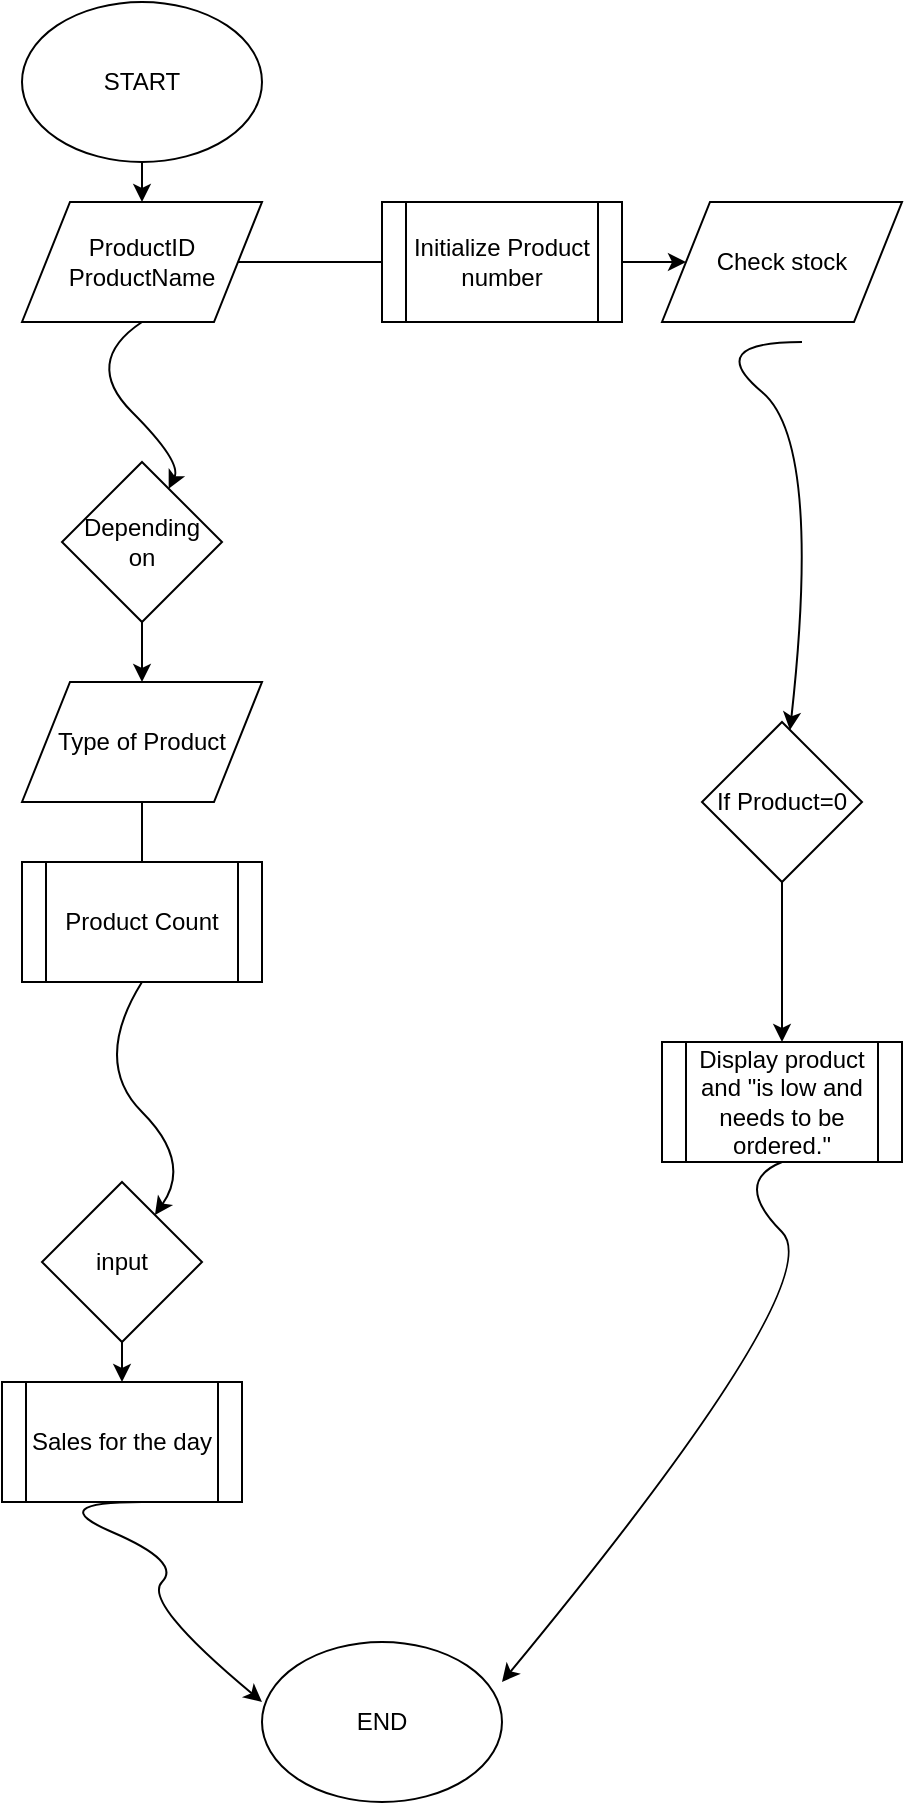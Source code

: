 <mxfile version="13.3.5" type="device"><diagram id="C5RBs43oDa-KdzZeNtuy" name="Page-1"><mxGraphModel dx="1021" dy="567" grid="1" gridSize="10" guides="1" tooltips="1" connect="1" arrows="1" fold="1" page="1" pageScale="1" pageWidth="827" pageHeight="1169" math="0" shadow="0"><root><mxCell id="WIyWlLk6GJQsqaUBKTNV-0"/><mxCell id="WIyWlLk6GJQsqaUBKTNV-1" parent="WIyWlLk6GJQsqaUBKTNV-0"/><mxCell id="mH8OwRIZ6YoN-TwSFGol-0" value="START" style="ellipse;whiteSpace=wrap;html=1;" vertex="1" parent="WIyWlLk6GJQsqaUBKTNV-1"><mxGeometry x="220" y="110" width="120" height="80" as="geometry"/></mxCell><mxCell id="mH8OwRIZ6YoN-TwSFGol-1" value="" style="endArrow=classic;html=1;exitX=0.5;exitY=1;exitDx=0;exitDy=0;" edge="1" parent="WIyWlLk6GJQsqaUBKTNV-1" source="mH8OwRIZ6YoN-TwSFGol-0" target="mH8OwRIZ6YoN-TwSFGol-2"><mxGeometry width="50" height="50" relative="1" as="geometry"><mxPoint x="310" y="390" as="sourcePoint"/><mxPoint x="280" y="240" as="targetPoint"/></mxGeometry></mxCell><mxCell id="mH8OwRIZ6YoN-TwSFGol-2" value="ProductID&lt;br&gt;ProductName" style="shape=parallelogram;perimeter=parallelogramPerimeter;whiteSpace=wrap;html=1;" vertex="1" parent="WIyWlLk6GJQsqaUBKTNV-1"><mxGeometry x="220" y="210.0" width="120" height="60" as="geometry"/></mxCell><mxCell id="mH8OwRIZ6YoN-TwSFGol-4" value="" style="endArrow=none;html=1;exitX=1;exitY=0.5;exitDx=0;exitDy=0;" edge="1" parent="WIyWlLk6GJQsqaUBKTNV-1" source="mH8OwRIZ6YoN-TwSFGol-2" target="mH8OwRIZ6YoN-TwSFGol-5"><mxGeometry width="50" height="50" relative="1" as="geometry"><mxPoint x="310" y="390" as="sourcePoint"/><mxPoint x="390" y="240" as="targetPoint"/></mxGeometry></mxCell><mxCell id="mH8OwRIZ6YoN-TwSFGol-5" value="Initialize Product number" style="shape=process;whiteSpace=wrap;html=1;backgroundOutline=1;" vertex="1" parent="WIyWlLk6GJQsqaUBKTNV-1"><mxGeometry x="400" y="210.0" width="120" height="60" as="geometry"/></mxCell><mxCell id="mH8OwRIZ6YoN-TwSFGol-6" value="" style="endArrow=classic;html=1;exitX=1;exitY=0.5;exitDx=0;exitDy=0;" edge="1" parent="WIyWlLk6GJQsqaUBKTNV-1" source="mH8OwRIZ6YoN-TwSFGol-5" target="mH8OwRIZ6YoN-TwSFGol-7"><mxGeometry width="50" height="50" relative="1" as="geometry"><mxPoint x="310" y="390" as="sourcePoint"/><mxPoint x="600" y="240" as="targetPoint"/></mxGeometry></mxCell><mxCell id="mH8OwRIZ6YoN-TwSFGol-7" value="Check stock" style="shape=parallelogram;perimeter=parallelogramPerimeter;whiteSpace=wrap;html=1;" vertex="1" parent="WIyWlLk6GJQsqaUBKTNV-1"><mxGeometry x="540" y="210.0" width="120" height="60" as="geometry"/></mxCell><mxCell id="mH8OwRIZ6YoN-TwSFGol-9" value="" style="curved=1;endArrow=classic;html=1;exitX=0.5;exitY=1;exitDx=0;exitDy=0;" edge="1" parent="WIyWlLk6GJQsqaUBKTNV-1" source="mH8OwRIZ6YoN-TwSFGol-2" target="mH8OwRIZ6YoN-TwSFGol-10"><mxGeometry width="50" height="50" relative="1" as="geometry"><mxPoint x="300" y="290" as="sourcePoint"/><mxPoint x="290" y="360" as="targetPoint"/><Array as="points"><mxPoint x="250" y="290"/><mxPoint x="300" y="340"/></Array></mxGeometry></mxCell><mxCell id="mH8OwRIZ6YoN-TwSFGol-10" value="Depending&lt;br&gt;on" style="rhombus;whiteSpace=wrap;html=1;" vertex="1" parent="WIyWlLk6GJQsqaUBKTNV-1"><mxGeometry x="240" y="340" width="80" height="80" as="geometry"/></mxCell><mxCell id="mH8OwRIZ6YoN-TwSFGol-11" value="" style="endArrow=classic;html=1;exitX=0.5;exitY=1;exitDx=0;exitDy=0;" edge="1" parent="WIyWlLk6GJQsqaUBKTNV-1" source="mH8OwRIZ6YoN-TwSFGol-10" target="mH8OwRIZ6YoN-TwSFGol-12"><mxGeometry width="50" height="50" relative="1" as="geometry"><mxPoint x="310" y="390" as="sourcePoint"/><mxPoint x="280" y="480" as="targetPoint"/></mxGeometry></mxCell><mxCell id="mH8OwRIZ6YoN-TwSFGol-12" value="Type of Product" style="shape=parallelogram;perimeter=parallelogramPerimeter;whiteSpace=wrap;html=1;" vertex="1" parent="WIyWlLk6GJQsqaUBKTNV-1"><mxGeometry x="220" y="450" width="120" height="60" as="geometry"/></mxCell><mxCell id="mH8OwRIZ6YoN-TwSFGol-14" value="" style="endArrow=none;html=1;exitX=0.5;exitY=1;exitDx=0;exitDy=0;" edge="1" parent="WIyWlLk6GJQsqaUBKTNV-1" source="mH8OwRIZ6YoN-TwSFGol-12" target="mH8OwRIZ6YoN-TwSFGol-15"><mxGeometry width="50" height="50" relative="1" as="geometry"><mxPoint x="310" y="390" as="sourcePoint"/><mxPoint x="280" y="560" as="targetPoint"/></mxGeometry></mxCell><mxCell id="mH8OwRIZ6YoN-TwSFGol-15" value="Product Count" style="shape=process;whiteSpace=wrap;html=1;backgroundOutline=1;" vertex="1" parent="WIyWlLk6GJQsqaUBKTNV-1"><mxGeometry x="220" y="540" width="120" height="60" as="geometry"/></mxCell><mxCell id="mH8OwRIZ6YoN-TwSFGol-19" value="" style="curved=1;endArrow=classic;html=1;exitX=0.5;exitY=1;exitDx=0;exitDy=0;" edge="1" parent="WIyWlLk6GJQsqaUBKTNV-1" source="mH8OwRIZ6YoN-TwSFGol-15" target="mH8OwRIZ6YoN-TwSFGol-20"><mxGeometry width="50" height="50" relative="1" as="geometry"><mxPoint x="305" y="640" as="sourcePoint"/><mxPoint x="255" y="690" as="targetPoint"/><Array as="points"><mxPoint x="255" y="640"/><mxPoint x="305" y="690"/></Array></mxGeometry></mxCell><mxCell id="mH8OwRIZ6YoN-TwSFGol-20" value="input" style="rhombus;whiteSpace=wrap;html=1;" vertex="1" parent="WIyWlLk6GJQsqaUBKTNV-1"><mxGeometry x="230" y="700" width="80" height="80" as="geometry"/></mxCell><mxCell id="mH8OwRIZ6YoN-TwSFGol-21" value="" style="endArrow=classic;html=1;exitX=0.5;exitY=1;exitDx=0;exitDy=0;" edge="1" parent="WIyWlLk6GJQsqaUBKTNV-1" source="mH8OwRIZ6YoN-TwSFGol-20" target="mH8OwRIZ6YoN-TwSFGol-22"><mxGeometry width="50" height="50" relative="1" as="geometry"><mxPoint x="310" y="980" as="sourcePoint"/><mxPoint x="280" y="840" as="targetPoint"/></mxGeometry></mxCell><mxCell id="mH8OwRIZ6YoN-TwSFGol-22" value="Sales for the day" style="shape=process;whiteSpace=wrap;html=1;backgroundOutline=1;" vertex="1" parent="WIyWlLk6GJQsqaUBKTNV-1"><mxGeometry x="210" y="800" width="120" height="60" as="geometry"/></mxCell><mxCell id="mH8OwRIZ6YoN-TwSFGol-23" value="" style="curved=1;endArrow=classic;html=1;" edge="1" parent="WIyWlLk6GJQsqaUBKTNV-1"><mxGeometry width="50" height="50" relative="1" as="geometry"><mxPoint x="280" y="860" as="sourcePoint"/><mxPoint x="340" y="960" as="targetPoint"/><Array as="points"><mxPoint x="230" y="860"/><mxPoint x="300" y="890"/><mxPoint x="280" y="910"/></Array></mxGeometry></mxCell><mxCell id="mH8OwRIZ6YoN-TwSFGol-26" value="" style="curved=1;endArrow=classic;html=1;" edge="1" parent="WIyWlLk6GJQsqaUBKTNV-1" target="mH8OwRIZ6YoN-TwSFGol-27"><mxGeometry width="50" height="50" relative="1" as="geometry"><mxPoint x="610" y="280" as="sourcePoint"/><mxPoint x="600" y="350" as="targetPoint"/><Array as="points"><mxPoint x="560" y="280"/><mxPoint x="620" y="330"/></Array></mxGeometry></mxCell><mxCell id="mH8OwRIZ6YoN-TwSFGol-27" value="If Product=0" style="rhombus;whiteSpace=wrap;html=1;" vertex="1" parent="WIyWlLk6GJQsqaUBKTNV-1"><mxGeometry x="560" y="470" width="80" height="80" as="geometry"/></mxCell><mxCell id="mH8OwRIZ6YoN-TwSFGol-28" value="" style="endArrow=classic;html=1;exitX=0.5;exitY=1;exitDx=0;exitDy=0;" edge="1" parent="WIyWlLk6GJQsqaUBKTNV-1" source="mH8OwRIZ6YoN-TwSFGol-27" target="mH8OwRIZ6YoN-TwSFGol-29"><mxGeometry width="50" height="50" relative="1" as="geometry"><mxPoint x="310" y="350" as="sourcePoint"/><mxPoint x="600" y="460" as="targetPoint"/></mxGeometry></mxCell><mxCell id="mH8OwRIZ6YoN-TwSFGol-29" value="Display product and &quot;is low and needs to be ordered.&quot;" style="shape=process;whiteSpace=wrap;html=1;backgroundOutline=1;" vertex="1" parent="WIyWlLk6GJQsqaUBKTNV-1"><mxGeometry x="540" y="630" width="120" height="60" as="geometry"/></mxCell><mxCell id="mH8OwRIZ6YoN-TwSFGol-30" value="" style="curved=1;endArrow=classic;html=1;entryX=1;entryY=0.25;entryDx=0;entryDy=0;entryPerimeter=0;" edge="1" parent="WIyWlLk6GJQsqaUBKTNV-1" target="mH8OwRIZ6YoN-TwSFGol-31"><mxGeometry width="50" height="50" relative="1" as="geometry"><mxPoint x="600" y="690" as="sourcePoint"/><mxPoint x="480" y="960" as="targetPoint"/><Array as="points"><mxPoint x="575" y="700"/><mxPoint x="625" y="750"/></Array></mxGeometry></mxCell><mxCell id="mH8OwRIZ6YoN-TwSFGol-31" value="END" style="ellipse;whiteSpace=wrap;html=1;" vertex="1" parent="WIyWlLk6GJQsqaUBKTNV-1"><mxGeometry x="340" y="930" width="120" height="80" as="geometry"/></mxCell></root></mxGraphModel></diagram></mxfile>